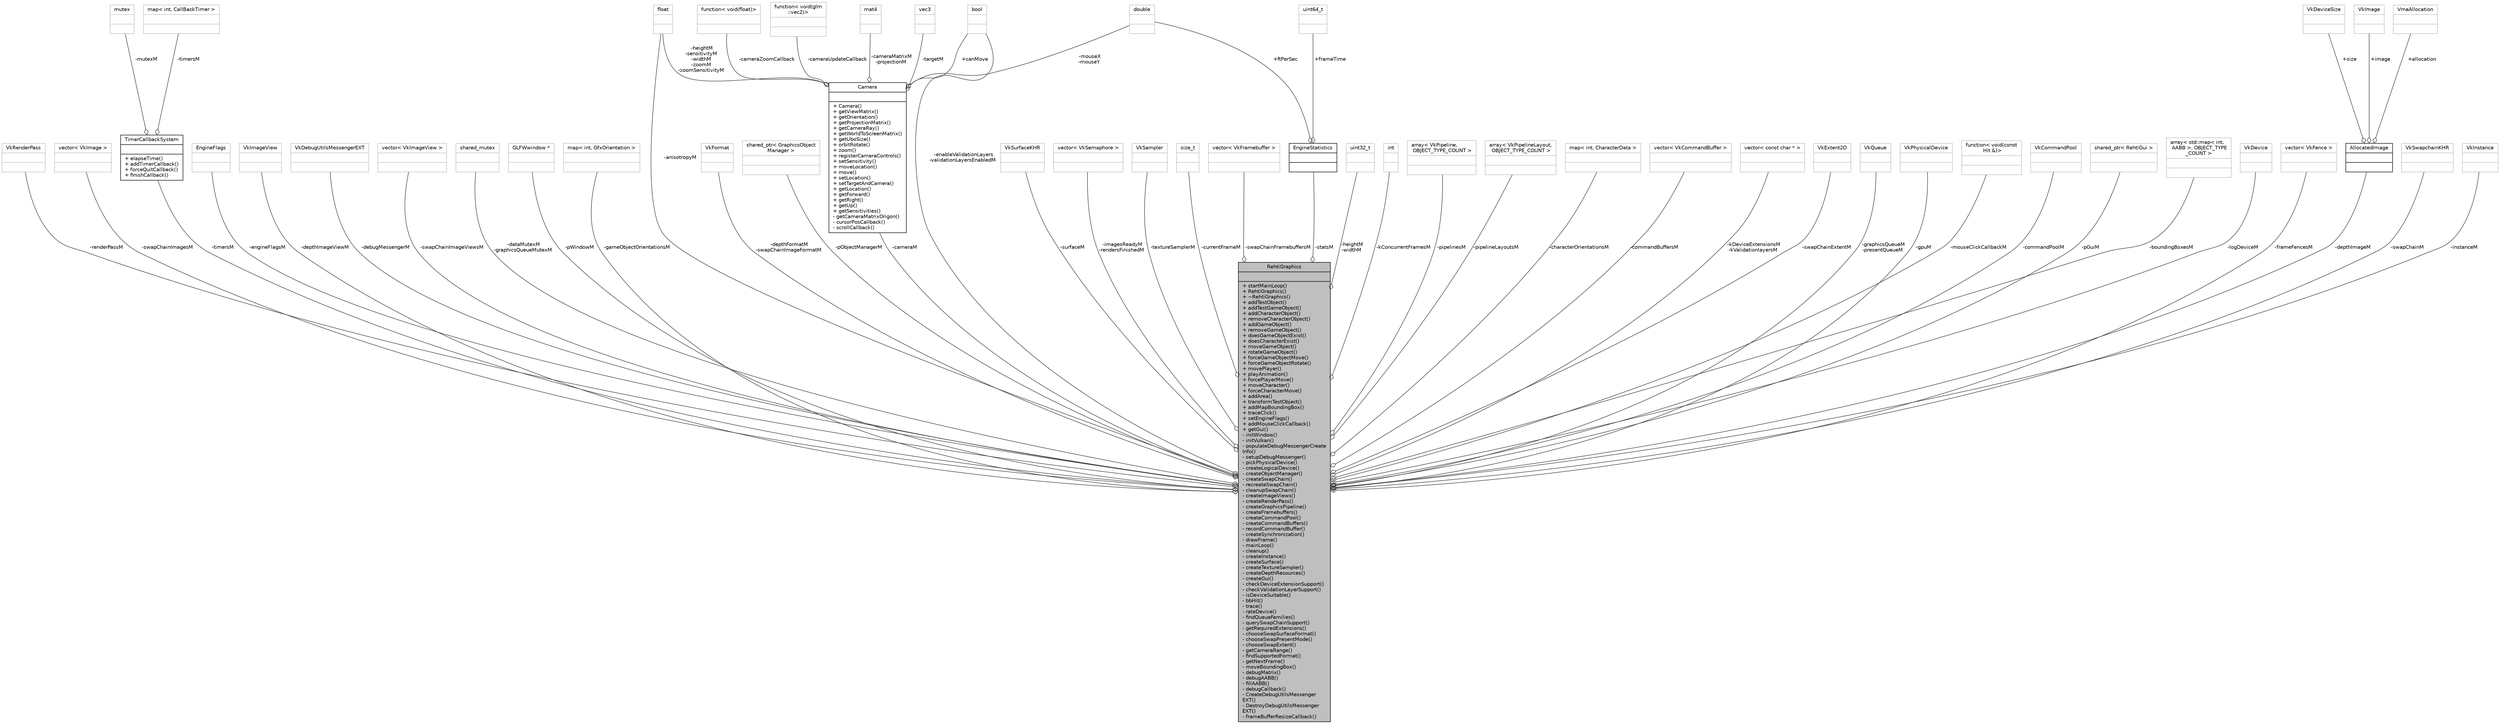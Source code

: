 digraph "RehtiGraphics"
{
 // LATEX_PDF_SIZE
  edge [fontname="Helvetica",fontsize="10",labelfontname="Helvetica",labelfontsize="10"];
  node [fontname="Helvetica",fontsize="10",shape=record];
  Node1 [label="{RehtiGraphics\n||+ startMainLoop()\l+ RehtiGraphics()\l+ ~RehtiGraphics()\l+ addTestObject()\l+ addTestGameObject()\l+ addCharacterObject()\l+ removeCharacterObject()\l+ addGameObject()\l+ removeGameObject()\l+ doesGameObjectExist()\l+ doesCharacterExist()\l+ moveGameObject()\l+ rotateGameObject()\l+ forceGameObjectMove()\l+ forceGameObjectRotate()\l+ movePlayer()\l+ playAnimation()\l+ forcePlayerMove()\l+ moveCharacter()\l+ forceCharacterMove()\l+ addArea()\l+ transformTestObject()\l+ addMapBoundingBox()\l+ traceClick()\l+ setEngineFlags()\l+ addMouseClickCallback()\l+ getGui()\l- initWindow()\l- initVulkan()\l- populateDebugMessengerCreate\lInfo()\l- setupDebugMessenger()\l- pickPhysicalDevice()\l- createLogicalDevice()\l- createObjectManager()\l- createSwapChain()\l- recreateSwapChain()\l- cleanupSwapChain()\l- createImageViews()\l- createRenderPass()\l- createGraphicsPipeline()\l- createFramebuffers()\l- createCommandPool()\l- createCommandBuffers()\l- recordCommandBuffer()\l- createSynchronization()\l- drawFrame()\l- mainLoop()\l- cleanup()\l- createInstance()\l- createSurface()\l- createTextureSampler()\l- createDepthResources()\l- createGui()\l- checkDeviceExtensionSupport()\l- checkValidationLayerSupport()\l- isDeviceSuitable()\l- bbHit()\l- trace()\l- rateDevice()\l- findQueueFamilies()\l- querySwapChainSupport()\l- getRequiredExtensions()\l- chooseSwapSurfaceFormat()\l- chooseSwapPresentMode()\l- chooseSwapExtent()\l- getCameraRange()\l- findSupportedFormat()\l- getNextFrame()\l- moveBoundingBox()\l- debugMatrix()\l- debugAABB()\l- fillAABB()\l- debugCallback()\l- CreateDebugUtilsMessenger\lEXT()\l- DestroyDebugUtilsMessenger\lEXT()\l- frameBufferResizeCallback()\l}",height=0.2,width=0.4,color="black", fillcolor="grey75", style="filled", fontcolor="black",tooltip=" "];
  Node2 -> Node1 [color="grey25",fontsize="10",style="solid",label=" -renderPassM" ,arrowhead="odiamond",fontname="Helvetica"];
  Node2 [label="{VkRenderPass\n||}",height=0.2,width=0.4,color="grey75", fillcolor="white", style="filled",tooltip=" "];
  Node3 -> Node1 [color="grey25",fontsize="10",style="solid",label=" -swapChainImagesM" ,arrowhead="odiamond",fontname="Helvetica"];
  Node3 [label="{vector\< VkImage \>\n||}",height=0.2,width=0.4,color="grey75", fillcolor="white", style="filled",tooltip=" "];
  Node4 -> Node1 [color="grey25",fontsize="10",style="solid",label=" -timersM" ,arrowhead="odiamond",fontname="Helvetica"];
  Node4 [label="{TimerCallbackSystem\n||+ elapseTime()\l+ addTimerCallback()\l+ forceQuitCallback()\l+ finishCallback()\l}",height=0.2,width=0.4,color="black", fillcolor="white", style="filled",URL="$classTimerCallbackSystem.html",tooltip="Class for handling smooth interpolation of events. A callback can be registered with a given id and t..."];
  Node5 -> Node4 [color="grey25",fontsize="10",style="solid",label=" -mutexM" ,arrowhead="odiamond",fontname="Helvetica"];
  Node5 [label="{mutex\n||}",height=0.2,width=0.4,color="grey75", fillcolor="white", style="filled",tooltip=" "];
  Node6 -> Node4 [color="grey25",fontsize="10",style="solid",label=" -timersM" ,arrowhead="odiamond",fontname="Helvetica"];
  Node6 [label="{map\< int, CallBackTimer \>\n||}",height=0.2,width=0.4,color="grey75", fillcolor="white", style="filled",tooltip=" "];
  Node7 -> Node1 [color="grey25",fontsize="10",style="solid",label=" -engineFlagsM" ,arrowhead="odiamond",fontname="Helvetica"];
  Node7 [label="{EngineFlags\n||}",height=0.2,width=0.4,color="grey75", fillcolor="white", style="filled",tooltip=" "];
  Node8 -> Node1 [color="grey25",fontsize="10",style="solid",label=" -depthImageViewM" ,arrowhead="odiamond",fontname="Helvetica"];
  Node8 [label="{VkImageView\n||}",height=0.2,width=0.4,color="grey75", fillcolor="white", style="filled",tooltip=" "];
  Node9 -> Node1 [color="grey25",fontsize="10",style="solid",label=" -debugMessengerM" ,arrowhead="odiamond",fontname="Helvetica"];
  Node9 [label="{VkDebugUtilsMessengerEXT\n||}",height=0.2,width=0.4,color="grey75", fillcolor="white", style="filled",tooltip=" "];
  Node10 -> Node1 [color="grey25",fontsize="10",style="solid",label=" -swapChainImageViewsM" ,arrowhead="odiamond",fontname="Helvetica"];
  Node10 [label="{vector\< VkImageView \>\n||}",height=0.2,width=0.4,color="grey75", fillcolor="white", style="filled",tooltip=" "];
  Node11 -> Node1 [color="grey25",fontsize="10",style="solid",label=" -dataMutexM\n-graphicsQueueMutexM" ,arrowhead="odiamond",fontname="Helvetica"];
  Node11 [label="{shared_mutex\n||}",height=0.2,width=0.4,color="grey75", fillcolor="white", style="filled",tooltip=" "];
  Node12 -> Node1 [color="grey25",fontsize="10",style="solid",label=" -pWindowM" ,arrowhead="odiamond",fontname="Helvetica"];
  Node12 [label="{GLFWwindow *\n||}",height=0.2,width=0.4,color="grey75", fillcolor="white", style="filled",tooltip=" "];
  Node13 -> Node1 [color="grey25",fontsize="10",style="solid",label=" -gameObjectOrientationsM" ,arrowhead="odiamond",fontname="Helvetica"];
  Node13 [label="{map\< int, GfxOrientation \>\n||}",height=0.2,width=0.4,color="grey75", fillcolor="white", style="filled",tooltip=" "];
  Node14 -> Node1 [color="grey25",fontsize="10",style="solid",label=" -anisotropyM" ,arrowhead="odiamond",fontname="Helvetica"];
  Node14 [label="{float\n||}",height=0.2,width=0.4,color="grey75", fillcolor="white", style="filled",tooltip=" "];
  Node15 -> Node1 [color="grey25",fontsize="10",style="solid",label=" -depthFormatM\n-swapChainImageFormatM" ,arrowhead="odiamond",fontname="Helvetica"];
  Node15 [label="{VkFormat\n||}",height=0.2,width=0.4,color="grey75", fillcolor="white", style="filled",tooltip=" "];
  Node16 -> Node1 [color="grey25",fontsize="10",style="solid",label=" -pObjectManagerM" ,arrowhead="odiamond",fontname="Helvetica"];
  Node16 [label="{shared_ptr\< GraphicsObject\lManager \>\n||}",height=0.2,width=0.4,color="grey75", fillcolor="white", style="filled",tooltip=" "];
  Node17 -> Node1 [color="grey25",fontsize="10",style="solid",label=" -cameraM" ,arrowhead="odiamond",fontname="Helvetica"];
  Node17 [label="{Camera\n||+ Camera()\l+ getViewMatrix()\l+ getOrientation()\l+ getProjectionMatrix()\l+ getCameraRay()\l+ getWorldToScreenMatrix()\l+ getUboSize()\l+ orbitRotate()\l+ zoom()\l+ registerCameraControls()\l+ setSensitivity()\l+ moveLocation()\l+ move()\l+ setLocation()\l+ setTargetAndCamera()\l+ getLocation()\l+ getForward()\l+ getRight()\l+ getUp()\l+ getSensitivities()\l- getCameraMatrixOrigon()\l- cursorPosCallback()\l- scrollCallback()\l}",height=0.2,width=0.4,color="black", fillcolor="white", style="filled",URL="$classCamera.html",tooltip=" "];
  Node18 -> Node17 [color="grey25",fontsize="10",style="solid",label=" -mouseX\n-mouseY" ,arrowhead="odiamond",fontname="Helvetica"];
  Node18 [label="{double\n||}",height=0.2,width=0.4,color="grey75", fillcolor="white", style="filled",tooltip=" "];
  Node19 -> Node17 [color="grey25",fontsize="10",style="solid",label=" -cameraZoomCallback" ,arrowhead="odiamond",fontname="Helvetica"];
  Node19 [label="{function\< void(float)\>\n||}",height=0.2,width=0.4,color="grey75", fillcolor="white", style="filled",tooltip=" "];
  Node20 -> Node17 [color="grey25",fontsize="10",style="solid",label=" -cameraUpdateCallback" ,arrowhead="odiamond",fontname="Helvetica"];
  Node20 [label="{function\< void(glm\l::vec2)\>\n||}",height=0.2,width=0.4,color="grey75", fillcolor="white", style="filled",tooltip=" "];
  Node14 -> Node17 [color="grey25",fontsize="10",style="solid",label=" -heightM\n-sensitivityM\n-widthM\n-zoomM\n-zoomSensitivityM" ,arrowhead="odiamond",fontname="Helvetica"];
  Node21 -> Node17 [color="grey25",fontsize="10",style="solid",label=" -cameraMatrixM\n-projectionM" ,arrowhead="odiamond",fontname="Helvetica"];
  Node21 [label="{mat4\n||}",height=0.2,width=0.4,color="grey75", fillcolor="white", style="filled",tooltip=" "];
  Node22 -> Node17 [color="grey25",fontsize="10",style="solid",label=" +canMove" ,arrowhead="odiamond",fontname="Helvetica"];
  Node22 [label="{bool\n||}",height=0.2,width=0.4,color="grey75", fillcolor="white", style="filled",tooltip=" "];
  Node23 -> Node17 [color="grey25",fontsize="10",style="solid",label=" -targetM" ,arrowhead="odiamond",fontname="Helvetica"];
  Node23 [label="{vec3\n||}",height=0.2,width=0.4,color="grey75", fillcolor="white", style="filled",tooltip=" "];
  Node24 -> Node1 [color="grey25",fontsize="10",style="solid",label=" -surfaceM" ,arrowhead="odiamond",fontname="Helvetica"];
  Node24 [label="{VkSurfaceKHR\n||}",height=0.2,width=0.4,color="grey75", fillcolor="white", style="filled",tooltip=" "];
  Node25 -> Node1 [color="grey25",fontsize="10",style="solid",label=" -imagesReadyM\n-rendersFinishedM" ,arrowhead="odiamond",fontname="Helvetica"];
  Node25 [label="{vector\< VkSemaphore \>\n||}",height=0.2,width=0.4,color="grey75", fillcolor="white", style="filled",tooltip=" "];
  Node26 -> Node1 [color="grey25",fontsize="10",style="solid",label=" -textureSamplerM" ,arrowhead="odiamond",fontname="Helvetica"];
  Node26 [label="{VkSampler\n||}",height=0.2,width=0.4,color="grey75", fillcolor="white", style="filled",tooltip=" "];
  Node27 -> Node1 [color="grey25",fontsize="10",style="solid",label=" -currentFrameM" ,arrowhead="odiamond",fontname="Helvetica"];
  Node27 [label="{size_t\n||}",height=0.2,width=0.4,color="grey75", fillcolor="white", style="filled",tooltip=" "];
  Node28 -> Node1 [color="grey25",fontsize="10",style="solid",label=" -swapChainFramebuffersM" ,arrowhead="odiamond",fontname="Helvetica"];
  Node28 [label="{vector\< VkFramebuffer \>\n||}",height=0.2,width=0.4,color="grey75", fillcolor="white", style="filled",tooltip=" "];
  Node29 -> Node1 [color="grey25",fontsize="10",style="solid",label=" -statsM" ,arrowhead="odiamond",fontname="Helvetica"];
  Node29 [label="{EngineStatistics\n||}",height=0.2,width=0.4,color="black", fillcolor="white", style="filled",URL="$structEngineStatistics.html",tooltip=" "];
  Node18 -> Node29 [color="grey25",fontsize="10",style="solid",label=" +ftPerSec" ,arrowhead="odiamond",fontname="Helvetica"];
  Node30 -> Node29 [color="grey25",fontsize="10",style="solid",label=" +frameTime" ,arrowhead="odiamond",fontname="Helvetica"];
  Node30 [label="{uint64_t\n||}",height=0.2,width=0.4,color="grey75", fillcolor="white", style="filled",tooltip=" "];
  Node31 -> Node1 [color="grey25",fontsize="10",style="solid",label=" -heightM\n-widthM" ,arrowhead="odiamond",fontname="Helvetica"];
  Node31 [label="{uint32_t\n||}",height=0.2,width=0.4,color="grey75", fillcolor="white", style="filled",tooltip=" "];
  Node32 -> Node1 [color="grey25",fontsize="10",style="solid",label=" -kConcurrentFramesM" ,arrowhead="odiamond",fontname="Helvetica"];
  Node32 [label="{int\n||}",height=0.2,width=0.4,color="grey75", fillcolor="white", style="filled",tooltip=" "];
  Node33 -> Node1 [color="grey25",fontsize="10",style="solid",label=" -pipelinesM" ,arrowhead="odiamond",fontname="Helvetica"];
  Node33 [label="{array\< VkPipeline,\l OBJECT_TYPE_COUNT \>\n||}",height=0.2,width=0.4,color="grey75", fillcolor="white", style="filled",tooltip=" "];
  Node22 -> Node1 [color="grey25",fontsize="10",style="solid",label=" -enableValidationLayers\n-validationLayersEnabledM" ,arrowhead="odiamond",fontname="Helvetica"];
  Node34 -> Node1 [color="grey25",fontsize="10",style="solid",label=" -pipelineLayoutsM" ,arrowhead="odiamond",fontname="Helvetica"];
  Node34 [label="{array\< VkPipelineLayout,\l OBJECT_TYPE_COUNT \>\n||}",height=0.2,width=0.4,color="grey75", fillcolor="white", style="filled",tooltip=" "];
  Node35 -> Node1 [color="grey25",fontsize="10",style="solid",label=" -characterOrientationsM" ,arrowhead="odiamond",fontname="Helvetica"];
  Node35 [label="{map\< int, CharacterData \>\n||}",height=0.2,width=0.4,color="grey75", fillcolor="white", style="filled",tooltip=" "];
  Node36 -> Node1 [color="grey25",fontsize="10",style="solid",label=" -commandBuffersM" ,arrowhead="odiamond",fontname="Helvetica"];
  Node36 [label="{vector\< VkCommandBuffer \>\n||}",height=0.2,width=0.4,color="grey75", fillcolor="white", style="filled",tooltip=" "];
  Node37 -> Node1 [color="grey25",fontsize="10",style="solid",label=" -kDeviceExtensionsM\n-kValidationlayersM" ,arrowhead="odiamond",fontname="Helvetica"];
  Node37 [label="{vector\< const char * \>\n||}",height=0.2,width=0.4,color="grey75", fillcolor="white", style="filled",tooltip=" "];
  Node38 -> Node1 [color="grey25",fontsize="10",style="solid",label=" -swapChainExtentM" ,arrowhead="odiamond",fontname="Helvetica"];
  Node38 [label="{VkExtent2D\n||}",height=0.2,width=0.4,color="grey75", fillcolor="white", style="filled",tooltip=" "];
  Node39 -> Node1 [color="grey25",fontsize="10",style="solid",label=" -graphicsQueueM\n-presentQueueM" ,arrowhead="odiamond",fontname="Helvetica"];
  Node39 [label="{VkQueue\n||}",height=0.2,width=0.4,color="grey75", fillcolor="white", style="filled",tooltip=" "];
  Node40 -> Node1 [color="grey25",fontsize="10",style="solid",label=" -gpuM" ,arrowhead="odiamond",fontname="Helvetica"];
  Node40 [label="{VkPhysicalDevice\n||}",height=0.2,width=0.4,color="grey75", fillcolor="white", style="filled",tooltip=" "];
  Node41 -> Node1 [color="grey25",fontsize="10",style="solid",label=" -mouseClickCallbackM" ,arrowhead="odiamond",fontname="Helvetica"];
  Node41 [label="{function\< void(const\l Hit &)\>\n||}",height=0.2,width=0.4,color="grey75", fillcolor="white", style="filled",tooltip=" "];
  Node42 -> Node1 [color="grey25",fontsize="10",style="solid",label=" -commandPoolM" ,arrowhead="odiamond",fontname="Helvetica"];
  Node42 [label="{VkCommandPool\n||}",height=0.2,width=0.4,color="grey75", fillcolor="white", style="filled",tooltip=" "];
  Node43 -> Node1 [color="grey25",fontsize="10",style="solid",label=" -pGuiM" ,arrowhead="odiamond",fontname="Helvetica"];
  Node43 [label="{shared_ptr\< RehtiGui \>\n||}",height=0.2,width=0.4,color="grey75", fillcolor="white", style="filled",tooltip=" "];
  Node44 -> Node1 [color="grey25",fontsize="10",style="solid",label=" -boundingBoxesM" ,arrowhead="odiamond",fontname="Helvetica"];
  Node44 [label="{array\< std::map\< int,\l AABB \>, OBJECT_TYPE\l_COUNT \>\n||}",height=0.2,width=0.4,color="grey75", fillcolor="white", style="filled",tooltip=" "];
  Node45 -> Node1 [color="grey25",fontsize="10",style="solid",label=" -logDeviceM" ,arrowhead="odiamond",fontname="Helvetica"];
  Node45 [label="{VkDevice\n||}",height=0.2,width=0.4,color="grey75", fillcolor="white", style="filled",tooltip=" "];
  Node46 -> Node1 [color="grey25",fontsize="10",style="solid",label=" -frameFencesM" ,arrowhead="odiamond",fontname="Helvetica"];
  Node46 [label="{vector\< VkFence \>\n||}",height=0.2,width=0.4,color="grey75", fillcolor="white", style="filled",tooltip=" "];
  Node47 -> Node1 [color="grey25",fontsize="10",style="solid",label=" -depthImageM" ,arrowhead="odiamond",fontname="Helvetica"];
  Node47 [label="{AllocatedImage\n||}",height=0.2,width=0.4,color="black", fillcolor="white", style="filled",URL="$structAllocatedImage.html",tooltip=" "];
  Node48 -> Node47 [color="grey25",fontsize="10",style="solid",label=" +allocation" ,arrowhead="odiamond",fontname="Helvetica"];
  Node48 [label="{VmaAllocation\n||}",height=0.2,width=0.4,color="grey75", fillcolor="white", style="filled",tooltip=" "];
  Node49 -> Node47 [color="grey25",fontsize="10",style="solid",label=" +size" ,arrowhead="odiamond",fontname="Helvetica"];
  Node49 [label="{VkDeviceSize\n||}",height=0.2,width=0.4,color="grey75", fillcolor="white", style="filled",tooltip=" "];
  Node50 -> Node47 [color="grey25",fontsize="10",style="solid",label=" +image" ,arrowhead="odiamond",fontname="Helvetica"];
  Node50 [label="{VkImage\n||}",height=0.2,width=0.4,color="grey75", fillcolor="white", style="filled",tooltip=" "];
  Node51 -> Node1 [color="grey25",fontsize="10",style="solid",label=" -swapChainM" ,arrowhead="odiamond",fontname="Helvetica"];
  Node51 [label="{VkSwapchainKHR\n||}",height=0.2,width=0.4,color="grey75", fillcolor="white", style="filled",tooltip=" "];
  Node52 -> Node1 [color="grey25",fontsize="10",style="solid",label=" -instanceM" ,arrowhead="odiamond",fontname="Helvetica"];
  Node52 [label="{VkInstance\n||}",height=0.2,width=0.4,color="grey75", fillcolor="white", style="filled",tooltip=" "];
}
